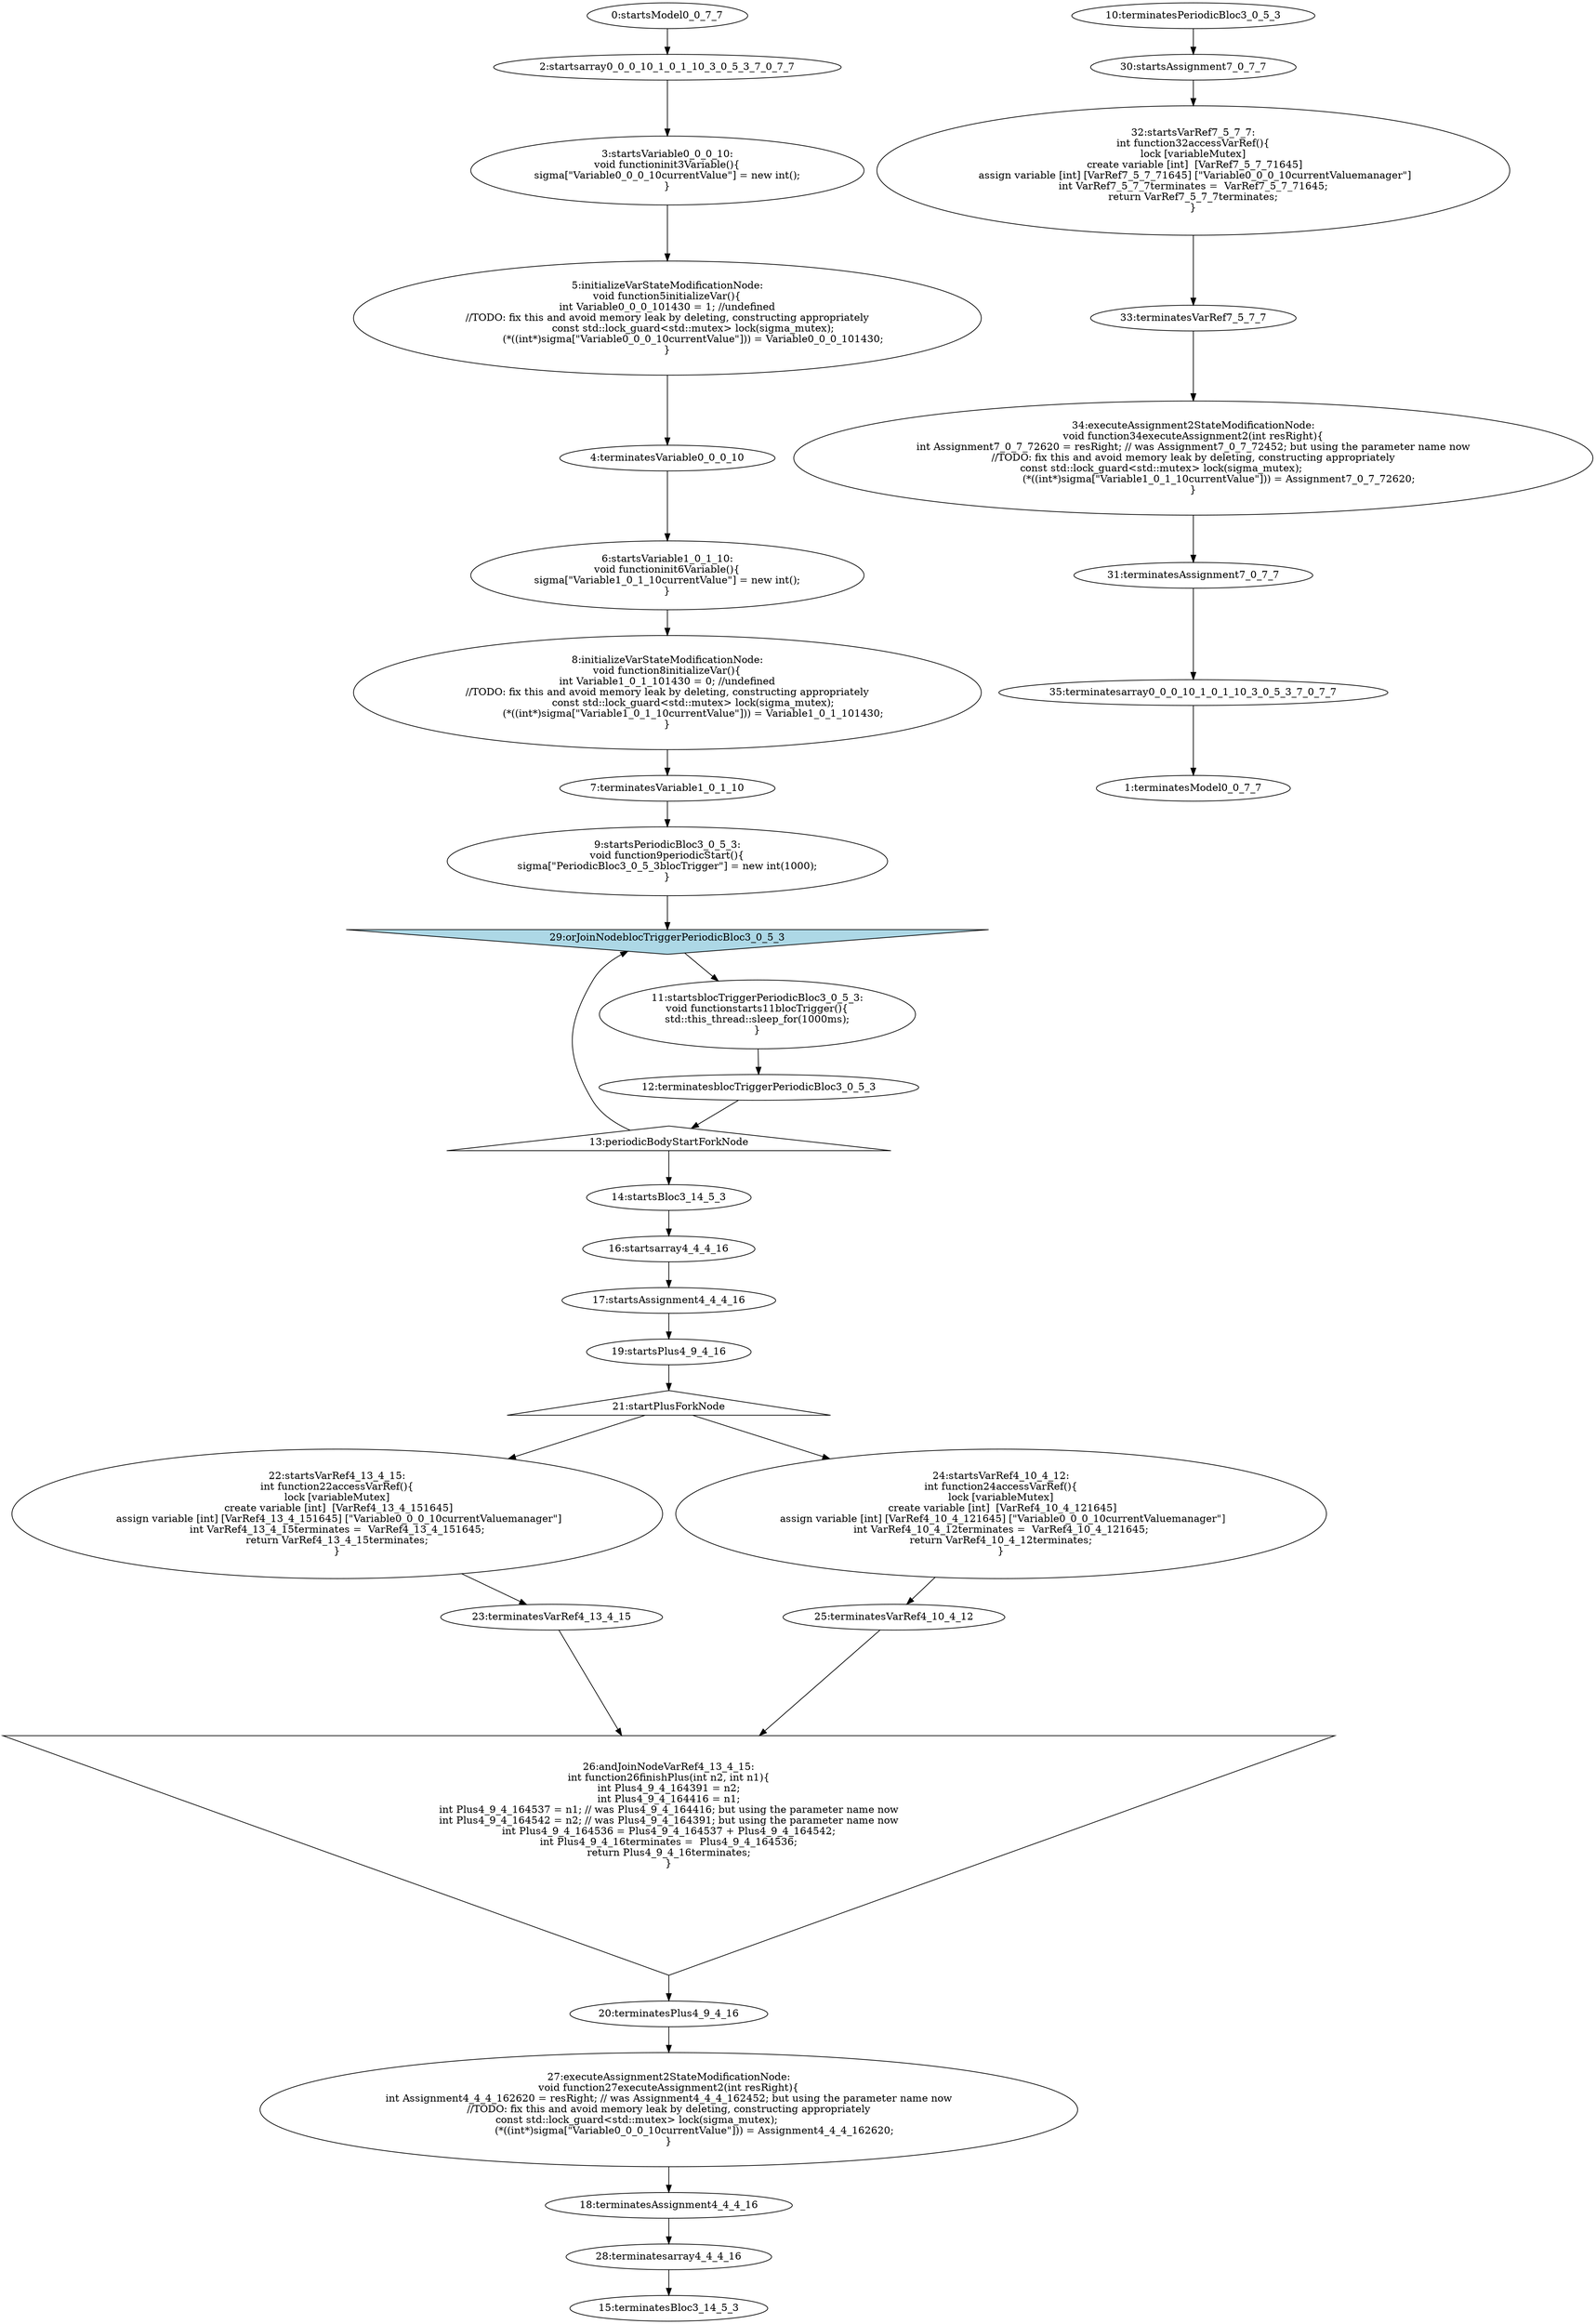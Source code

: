 digraph G {
  "0" [label="0:startsModel0_0_7_7" shape="ellipse" ];
  "1" [label="1:terminatesModel0_0_7_7" shape="ellipse" ];
  "2" [label="2:startsarray0_0_0_10_1_0_1_10_3_0_5_3_7_0_7_7" shape="ellipse" ];
  "3" [label="3:startsVariable0_0_0_10:
void functioninit3Variable(){
sigma[\"Variable0_0_0_10currentValue\"] = new int();
}" shape="ellipse" ];
  "4" [label="4:terminatesVariable0_0_0_10" shape="ellipse" ];
  "5" [label="5:initializeVarStateModificationNode:
void function5initializeVar(){
int Variable0_0_0_101430 = 1; //undefined
//TODO: fix this and avoid memory leak by deleting, constructing appropriately
                const std::lock_guard<std::mutex> lock(sigma_mutex);
                (*((int*)sigma[\"Variable0_0_0_10currentValue\"])) = Variable0_0_0_101430;
}" shape="ellipse" ];
  "6" [label="6:startsVariable1_0_1_10:
void functioninit6Variable(){
sigma[\"Variable1_0_1_10currentValue\"] = new int();
}" shape="ellipse" ];
  "7" [label="7:terminatesVariable1_0_1_10" shape="ellipse" ];
  "8" [label="8:initializeVarStateModificationNode:
void function8initializeVar(){
int Variable1_0_1_101430 = 0; //undefined
//TODO: fix this and avoid memory leak by deleting, constructing appropriately
                const std::lock_guard<std::mutex> lock(sigma_mutex);
                (*((int*)sigma[\"Variable1_0_1_10currentValue\"])) = Variable1_0_1_101430;
}" shape="ellipse" ];
  "9" [label="9:startsPeriodicBloc3_0_5_3:
void function9periodicStart(){
sigma[\"PeriodicBloc3_0_5_3blocTrigger\"] = new int(1000);
}" shape="ellipse" ];
  "10" [label="10:terminatesPeriodicBloc3_0_5_3" shape="ellipse" ];
  "11" [label="11:startsblocTriggerPeriodicBloc3_0_5_3:
void functionstarts11blocTrigger(){
std::this_thread::sleep_for(1000ms);
}" shape="ellipse" ];
  "12" [label="12:terminatesblocTriggerPeriodicBloc3_0_5_3" shape="ellipse" ];
  "13" [label="13:periodicBodyStartForkNode" shape="triangle" ];
  "14" [label="14:startsBloc3_14_5_3" shape="ellipse" ];
  "15" [label="15:terminatesBloc3_14_5_3" shape="ellipse" ];
  "16" [label="16:startsarray4_4_4_16" shape="ellipse" ];
  "17" [label="17:startsAssignment4_4_4_16" shape="ellipse" ];
  "18" [label="18:terminatesAssignment4_4_4_16" shape="ellipse" ];
  "19" [label="19:startsPlus4_9_4_16" shape="ellipse" ];
  "20" [label="20:terminatesPlus4_9_4_16" shape="ellipse" ];
  "21" [label="21:startPlusForkNode" shape="triangle" ];
  "22" [label="22:startsVarRef4_13_4_15:
int function22accessVarRef(){
lock [variableMutex]
 create variable [int]  [VarRef4_13_4_151645]
 assign variable [int] [VarRef4_13_4_151645] [\"Variable0_0_0_10currentValuemanager\"]
int VarRef4_13_4_15terminates =  VarRef4_13_4_151645;
return VarRef4_13_4_15terminates;
}" shape="ellipse" ];
  "23" [label="23:terminatesVarRef4_13_4_15" shape="ellipse" ];
  "24" [label="24:startsVarRef4_10_4_12:
int function24accessVarRef(){
lock [variableMutex]
 create variable [int]  [VarRef4_10_4_121645]
 assign variable [int] [VarRef4_10_4_121645] [\"Variable0_0_0_10currentValuemanager\"]
int VarRef4_10_4_12terminates =  VarRef4_10_4_121645;
return VarRef4_10_4_12terminates;
}" shape="ellipse" ];
  "25" [label="25:terminatesVarRef4_10_4_12" shape="ellipse" ];
  "26" [label="26:andJoinNodeVarRef4_13_4_15:
int function26finishPlus(int n2, int n1){
int Plus4_9_4_164391 = n2;
int Plus4_9_4_164416 = n1;
int Plus4_9_4_164537 = n1; // was Plus4_9_4_164416; but using the parameter name now
int Plus4_9_4_164542 = n2; // was Plus4_9_4_164391; but using the parameter name now
int Plus4_9_4_164536 = Plus4_9_4_164537 + Plus4_9_4_164542;
int Plus4_9_4_16terminates =  Plus4_9_4_164536;
return Plus4_9_4_16terminates;
}" shape="invtriangle" ];
  "27" [label="27:executeAssignment2StateModificationNode:
void function27executeAssignment2(int resRight){
int Assignment4_4_4_162620 = resRight; // was Assignment4_4_4_162452; but using the parameter name now
//TODO: fix this and avoid memory leak by deleting, constructing appropriately
                const std::lock_guard<std::mutex> lock(sigma_mutex);                                    
                (*((int*)sigma[\"Variable0_0_0_10currentValue\"])) = Assignment4_4_4_162620;
}" shape="ellipse" ];
  "28" [label="28:terminatesarray4_4_4_16" shape="ellipse" ];
  "29" [label="29:orJoinNodeblocTriggerPeriodicBloc3_0_5_3" shape="invtriangle" style="filled" fillcolor="lightblue"];
  "30" [label="30:startsAssignment7_0_7_7" shape="ellipse" ];
  "31" [label="31:terminatesAssignment7_0_7_7" shape="ellipse" ];
  "32" [label="32:startsVarRef7_5_7_7:
int function32accessVarRef(){
lock [variableMutex]
 create variable [int]  [VarRef7_5_7_71645]
 assign variable [int] [VarRef7_5_7_71645] [\"Variable0_0_0_10currentValuemanager\"]
int VarRef7_5_7_7terminates =  VarRef7_5_7_71645;
return VarRef7_5_7_7terminates;
}" shape="ellipse" ];
  "33" [label="33:terminatesVarRef7_5_7_7" shape="ellipse" ];
  "34" [label="34:executeAssignment2StateModificationNode:
void function34executeAssignment2(int resRight){
int Assignment7_0_7_72620 = resRight; // was Assignment7_0_7_72452; but using the parameter name now
//TODO: fix this and avoid memory leak by deleting, constructing appropriately
                const std::lock_guard<std::mutex> lock(sigma_mutex);                                    
                (*((int*)sigma[\"Variable1_0_1_10currentValue\"])) = Assignment7_0_7_72620;
}" shape="ellipse" ];
  "35" [label="35:terminatesarray0_0_0_10_1_0_1_10_3_0_5_3_7_0_7_7" shape="ellipse" ];
  "0" -> "2" [label=""];
  "3" -> "5" [label=""];
  "5" -> "4" [label=""];
  "2" -> "3" [label=""];
  "6" -> "8" [label=""];
  "8" -> "7" [label=""];
  "4" -> "6" [label=""];
  "9" -> "29" [label=""];
  "11" -> "12" [label=""];
  "12" -> "13" [label=""];
  "14" -> "16" [label=""];
  "19" -> "21" [label=""];
  "22" -> "23" [label=""];
  "21" -> "22" [label=""];
  "24" -> "25" [label=""];
  "21" -> "24" [label=""];
  "23" -> "26" [label=""];
  "25" -> "26" [label=""];
  "26" -> "20" [label=""];
  "17" -> "19" [label=""];
  "20" -> "27" [label=""];
  "27" -> "18" [label=""];
  "16" -> "17" [label=""];
  "18" -> "28" [label=""];
  "28" -> "15" [label=""];
  "13" -> "14" [label=""];
  "13" -> "29" [label=""];
  "29" -> "11" [label=""];
  "7" -> "9" [label=""];
  "32" -> "33" [label=""];
  "30" -> "32" [label=""];
  "33" -> "34" [label=""];
  "34" -> "31" [label=""];
  "10" -> "30" [label=""];
  "31" -> "35" [label=""];
  "35" -> "1" [label=""];
}